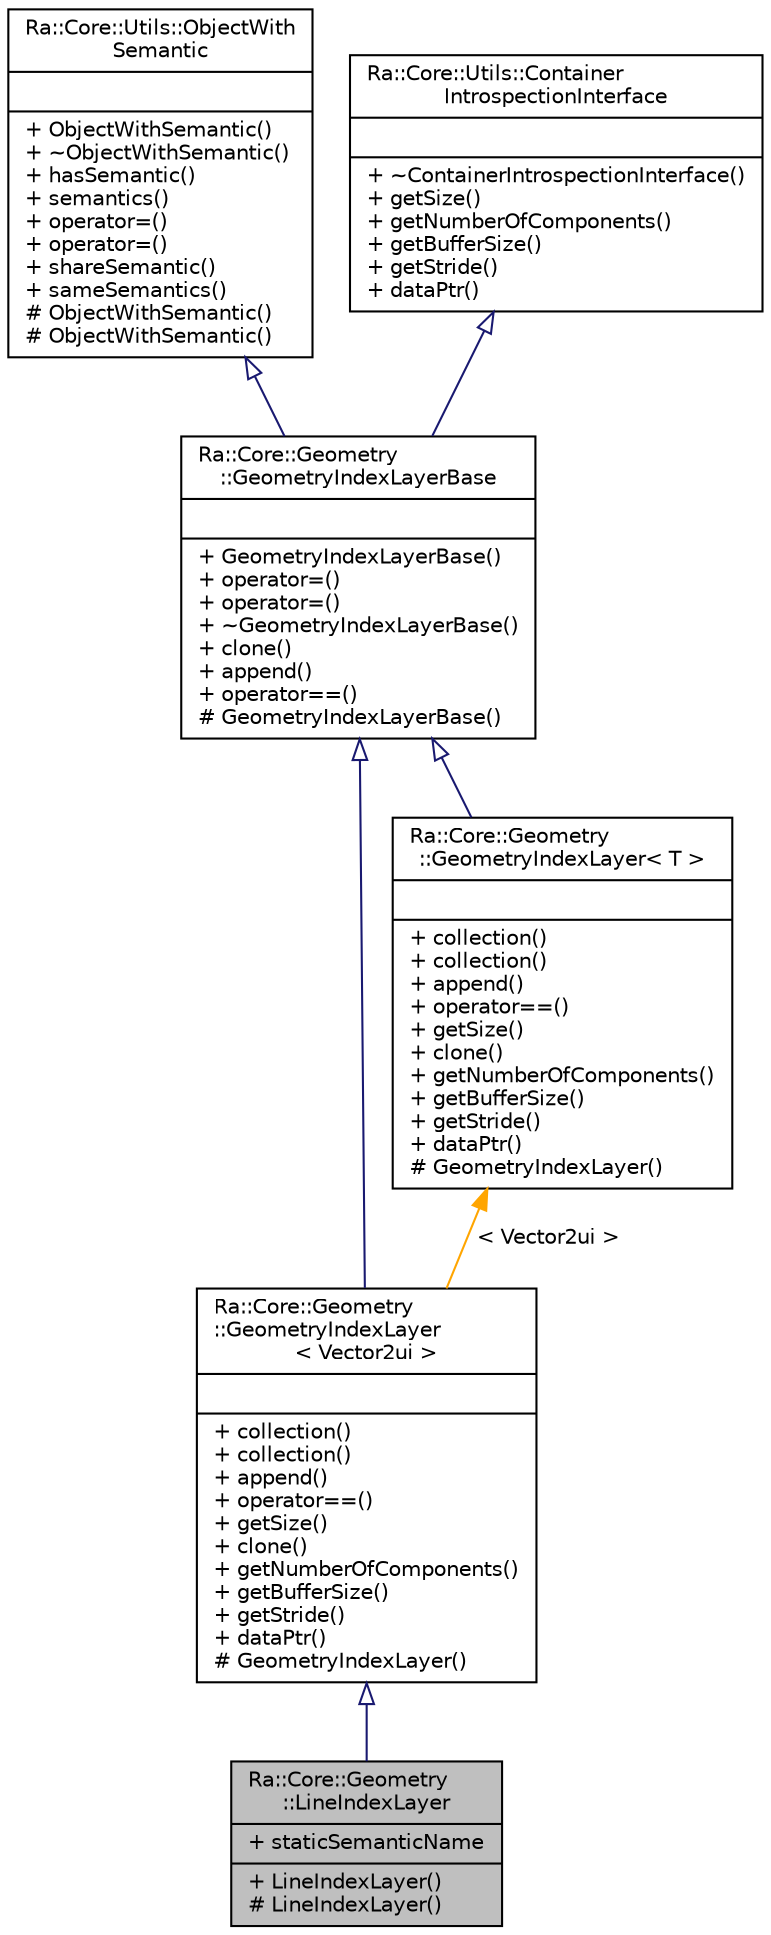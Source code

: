 digraph "Ra::Core::Geometry::LineIndexLayer"
{
 // INTERACTIVE_SVG=YES
 // LATEX_PDF_SIZE
  edge [fontname="Helvetica",fontsize="10",labelfontname="Helvetica",labelfontsize="10"];
  node [fontname="Helvetica",fontsize="10",shape=record];
  Node1 [label="{Ra::Core::Geometry\l::LineIndexLayer\n|+ staticSemanticName\l|+ LineIndexLayer()\l# LineIndexLayer()\l}",height=0.2,width=0.4,color="black", fillcolor="grey75", style="filled", fontcolor="black",tooltip="Index layer for line mesh."];
  Node2 -> Node1 [dir="back",color="midnightblue",fontsize="10",style="solid",arrowtail="onormal",fontname="Helvetica"];
  Node2 [label="{Ra::Core::Geometry\l::GeometryIndexLayer\l\< Vector2ui \>\n||+ collection()\l+ collection()\l+ append()\l+ operator==()\l+ getSize()\l+ clone()\l+ getNumberOfComponents()\l+ getBufferSize()\l+ getStride()\l+ dataPtr()\l# GeometryIndexLayer()\l}",height=0.2,width=0.4,color="black", fillcolor="white", style="filled",URL="$structRa_1_1Core_1_1Geometry_1_1GeometryIndexLayer.html",tooltip=" "];
  Node3 -> Node2 [dir="back",color="midnightblue",fontsize="10",style="solid",arrowtail="onormal",fontname="Helvetica"];
  Node3 [label="{Ra::Core::Geometry\l::GeometryIndexLayerBase\n||+ GeometryIndexLayerBase()\l+ operator=()\l+ operator=()\l+ ~GeometryIndexLayerBase()\l+ clone()\l+ append()\l+ operator==()\l# GeometryIndexLayerBase()\l}",height=0.2,width=0.4,color="black", fillcolor="white", style="filled",URL="$classRa_1_1Core_1_1Geometry_1_1GeometryIndexLayerBase.html",tooltip="Base class for index collections stored in MultiIndexedGeometry."];
  Node4 -> Node3 [dir="back",color="midnightblue",fontsize="10",style="solid",arrowtail="onormal",fontname="Helvetica"];
  Node4 [label="{Ra::Core::Utils::ObjectWith\lSemantic\n||+ ObjectWithSemantic()\l+ ~ObjectWithSemantic()\l+ hasSemantic()\l+ semantics()\l+ operator=()\l+ operator=()\l+ shareSemantic()\l+ sameSemantics()\l# ObjectWithSemantic()\l# ObjectWithSemantic()\l}",height=0.2,width=0.4,color="black", fillcolor="white", style="filled",URL="$classRa_1_1Core_1_1Utils_1_1ObjectWithSemantic.html",tooltip="Object associated with one or multiple semantic names."];
  Node5 -> Node3 [dir="back",color="midnightblue",fontsize="10",style="solid",arrowtail="onormal",fontname="Helvetica"];
  Node5 [label="{Ra::Core::Utils::Container\lIntrospectionInterface\n||+ ~ContainerIntrospectionInterface()\l+ getSize()\l+ getNumberOfComponents()\l+ getBufferSize()\l+ getStride()\l+ dataPtr()\l}",height=0.2,width=0.4,color="black", fillcolor="white", style="filled",URL="$classRa_1_1Core_1_1Utils_1_1ContainerIntrospectionInterface.html",tooltip="This class defines the introspection interface a container need to implement."];
  Node6 -> Node2 [dir="back",color="orange",fontsize="10",style="solid",label=" \< Vector2ui \>" ,fontname="Helvetica"];
  Node6 [label="{Ra::Core::Geometry\l::GeometryIndexLayer\< T \>\n||+ collection()\l+ collection()\l+ append()\l+ operator==()\l+ getSize()\l+ clone()\l+ getNumberOfComponents()\l+ getBufferSize()\l+ getStride()\l+ dataPtr()\l# GeometryIndexLayer()\l}",height=0.2,width=0.4,color="black", fillcolor="white", style="filled",URL="$structRa_1_1Core_1_1Geometry_1_1GeometryIndexLayer.html",tooltip="Typed index collection."];
  Node3 -> Node6 [dir="back",color="midnightblue",fontsize="10",style="solid",arrowtail="onormal",fontname="Helvetica"];
}
